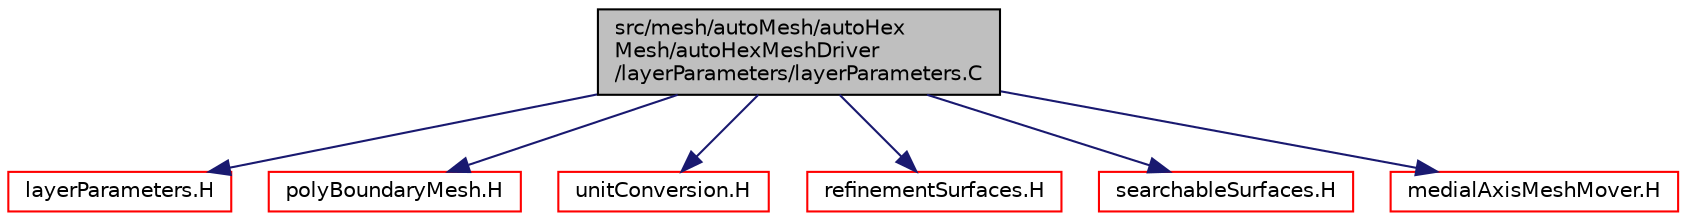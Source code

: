 digraph "src/mesh/autoMesh/autoHexMesh/autoHexMeshDriver/layerParameters/layerParameters.C"
{
  bgcolor="transparent";
  edge [fontname="Helvetica",fontsize="10",labelfontname="Helvetica",labelfontsize="10"];
  node [fontname="Helvetica",fontsize="10",shape=record];
  Node1 [label="src/mesh/autoMesh/autoHex\lMesh/autoHexMeshDriver\l/layerParameters/layerParameters.C",height=0.2,width=0.4,color="black", fillcolor="grey75", style="filled", fontcolor="black"];
  Node1 -> Node2 [color="midnightblue",fontsize="10",style="solid",fontname="Helvetica"];
  Node2 [label="layerParameters.H",height=0.2,width=0.4,color="red",URL="$a07032.html"];
  Node1 -> Node3 [color="midnightblue",fontsize="10",style="solid",fontname="Helvetica"];
  Node3 [label="polyBoundaryMesh.H",height=0.2,width=0.4,color="red",URL="$a08626.html"];
  Node1 -> Node4 [color="midnightblue",fontsize="10",style="solid",fontname="Helvetica"];
  Node4 [label="unitConversion.H",height=0.2,width=0.4,color="red",URL="$a08181.html",tooltip="Unit conversion functions. "];
  Node1 -> Node5 [color="midnightblue",fontsize="10",style="solid",fontname="Helvetica"];
  Node5 [label="refinementSurfaces.H",height=0.2,width=0.4,color="red",URL="$a07063.html"];
  Node1 -> Node6 [color="midnightblue",fontsize="10",style="solid",fontname="Helvetica"];
  Node6 [label="searchableSurfaces.H",height=0.2,width=0.4,color="red",URL="$a07357.html"];
  Node1 -> Node7 [color="midnightblue",fontsize="10",style="solid",fontname="Helvetica"];
  Node7 [label="medialAxisMeshMover.H",height=0.2,width=0.4,color="red",URL="$a07045.html"];
}
